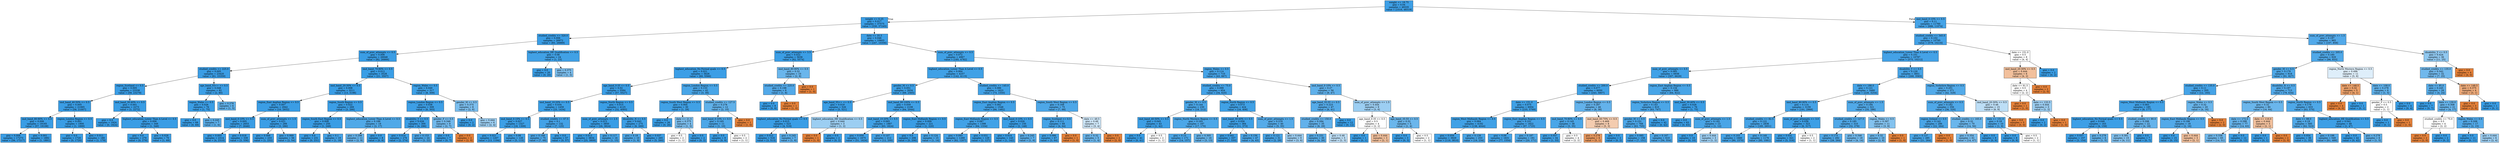 digraph Tree {
node [shape=box, style="filled", color="black"] ;
0 [label="weight <= 18.75\ngini = 0.04\nsamples = 49335\nvalue = [1016, 48319]", fillcolor="#399de5fa"] ;
1 [label="weight <= 6.25\ngini = 0.017\nsamples = 37575\nvalue = [330, 37245]", fillcolor="#399de5fd"] ;
0 -> 1 [labeldistance=2.5, labelangle=45, headlabel="True"] ;
2 [label="studied_credits <= 320.0\ngini = 0.006\nsamples = 26972\nvalue = [83, 26889]", fillcolor="#399de5fe"] ;
1 -> 2 ;
3 [label="num_of_prev_attempts <= 0.5\ngini = 0.006\nsamples = 26948\nvalue = [82, 26866]", fillcolor="#399de5fe"] ;
2 -> 3 ;
4 [label="studied_credits <= 225.0\ngini = 0.005\nsamples = 23420\nvalue = [61, 23359]", fillcolor="#399de5fe"] ;
3 -> 4 ;
5 [label="region_Scotland <= 0.5\ngini = 0.005\nsamples = 23338\nvalue = [59, 23279]", fillcolor="#399de5fe"] ;
4 -> 5 ;
6 [label="imd_band_40-50% <= 0.5\ngini = 0.005\nsamples = 21065\nvalue = [58, 21007]", fillcolor="#399de5fe"] ;
5 -> 6 ;
7 [label="imd_band_80-90% <= 0.5\ngini = 0.006\nsamples = 19165\nvalue = [57, 19108]", fillcolor="#399de5fe"] ;
6 -> 7 ;
8 [label="gini = 0.006\nsamples = 17273\nvalue = [56, 17217]", fillcolor="#399de5fe"] ;
7 -> 8 ;
9 [label="gini = 0.001\nsamples = 1892\nvalue = [1, 1891]", fillcolor="#399de5ff"] ;
7 -> 9 ;
10 [label="region_London Region <= 0.5\ngini = 0.001\nsamples = 1900\nvalue = [1, 1899]", fillcolor="#399de5ff"] ;
6 -> 10 ;
11 [label="gini = 0.0\nsamples = 1720\nvalue = [0, 1720]", fillcolor="#399de5ff"] ;
10 -> 11 ;
12 [label="gini = 0.011\nsamples = 180\nvalue = [1, 179]", fillcolor="#399de5fe"] ;
10 -> 12 ;
13 [label="imd_band_30-40% <= 0.5\ngini = 0.001\nsamples = 2273\nvalue = [1, 2272]", fillcolor="#399de5ff"] ;
5 -> 13 ;
14 [label="gini = 0.0\nsamples = 1924\nvalue = [0, 1924]", fillcolor="#399de5ff"] ;
13 -> 14 ;
15 [label="highest_education_Lower Than A Level <= 0.5\ngini = 0.006\nsamples = 349\nvalue = [1, 348]", fillcolor="#399de5fe"] ;
13 -> 15 ;
16 [label="gini = 0.0\nsamples = 279\nvalue = [0, 279]", fillcolor="#399de5ff"] ;
15 -> 16 ;
17 [label="gini = 0.028\nsamples = 70\nvalue = [1, 69]", fillcolor="#399de5fb"] ;
15 -> 17 ;
18 [label="age_band_55<= <= 0.5\ngini = 0.048\nsamples = 82\nvalue = [2, 80]", fillcolor="#399de5f9"] ;
4 -> 18 ;
19 [label="region_Wales <= 0.5\ngini = 0.026\nsamples = 76\nvalue = [1, 75]", fillcolor="#399de5fc"] ;
18 -> 19 ;
20 [label="gini = 0.0\nsamples = 69\nvalue = [0, 69]", fillcolor="#399de5ff"] ;
19 -> 20 ;
21 [label="gini = 0.245\nsamples = 7\nvalue = [1, 6]", fillcolor="#399de5d4"] ;
19 -> 21 ;
22 [label="gini = 0.278\nsamples = 6\nvalue = [1, 5]", fillcolor="#399de5cc"] ;
18 -> 22 ;
23 [label="imd_band_70-80% <= 0.5\ngini = 0.012\nsamples = 3528\nvalue = [21, 3507]", fillcolor="#399de5fd"] ;
3 -> 23 ;
24 [label="imd_band_20-30% <= 0.5\ngini = 0.008\nsamples = 3211\nvalue = [13, 3198]", fillcolor="#399de5fe"] ;
23 -> 24 ;
25 [label="region_East Anglian Region <= 0.5\ngini = 0.007\nsamples = 2942\nvalue = [10, 2932]", fillcolor="#399de5fe"] ;
24 -> 25 ;
26 [label="imd_band_0-10% <= 0.5\ngini = 0.005\nsamples = 2653\nvalue = [7, 2646]", fillcolor="#399de5fe"] ;
25 -> 26 ;
27 [label="gini = 0.003\nsamples = 2314\nvalue = [4, 2310]", fillcolor="#399de5ff"] ;
26 -> 27 ;
28 [label="gini = 0.018\nsamples = 339\nvalue = [3, 336]", fillcolor="#399de5fd"] ;
26 -> 28 ;
29 [label="num_of_prev_attempts <= 1.5\ngini = 0.021\nsamples = 289\nvalue = [3, 286]", fillcolor="#399de5fc"] ;
25 -> 29 ;
30 [label="gini = 0.009\nsamples = 233\nvalue = [1, 232]", fillcolor="#399de5fe"] ;
29 -> 30 ;
31 [label="gini = 0.069\nsamples = 56\nvalue = [2, 54]", fillcolor="#399de5f6"] ;
29 -> 31 ;
32 [label="region_South Region <= 0.5\ngini = 0.022\nsamples = 269\nvalue = [3, 266]", fillcolor="#399de5fc"] ;
24 -> 32 ;
33 [label="region_South East Region <= 0.5\ngini = 0.008\nsamples = 250\nvalue = [1, 249]", fillcolor="#399de5fe"] ;
32 -> 33 ;
34 [label="gini = 0.0\nsamples = 231\nvalue = [0, 231]", fillcolor="#399de5ff"] ;
33 -> 34 ;
35 [label="gini = 0.1\nsamples = 19\nvalue = [1, 18]", fillcolor="#399de5f1"] ;
33 -> 35 ;
36 [label="highest_education_Lower Than A Level <= 0.5\ngini = 0.188\nsamples = 19\nvalue = [2, 17]", fillcolor="#399de5e1"] ;
32 -> 36 ;
37 [label="gini = 0.298\nsamples = 11\nvalue = [2, 9]", fillcolor="#399de5c6"] ;
36 -> 37 ;
38 [label="gini = 0.0\nsamples = 8\nvalue = [0, 8]", fillcolor="#399de5ff"] ;
36 -> 38 ;
39 [label="region_Wales <= 0.5\ngini = 0.049\nsamples = 317\nvalue = [8, 309]", fillcolor="#399de5f8"] ;
23 -> 39 ;
40 [label="region_London Region <= 0.5\ngini = 0.038\nsamples = 309\nvalue = [6, 303]", fillcolor="#399de5fa"] ;
39 -> 40 ;
41 [label="disability_Y <= 0.5\ngini = 0.026\nsamples = 300\nvalue = [4, 296]", fillcolor="#399de5fc"] ;
40 -> 41 ;
42 [label="gini = 0.014\nsamples = 276\nvalue = [2, 274]", fillcolor="#399de5fd"] ;
41 -> 42 ;
43 [label="gini = 0.153\nsamples = 24\nvalue = [2, 22]", fillcolor="#399de5e8"] ;
41 -> 43 ;
44 [label="gender_F <= 0.5\ngini = 0.346\nsamples = 9\nvalue = [2, 7]", fillcolor="#399de5b6"] ;
40 -> 44 ;
45 [label="gini = 0.0\nsamples = 7\nvalue = [0, 7]", fillcolor="#399de5ff"] ;
44 -> 45 ;
46 [label="gini = 0.0\nsamples = 2\nvalue = [2, 0]", fillcolor="#e58139ff"] ;
44 -> 46 ;
47 [label="gender_M <= 0.5\ngini = 0.375\nsamples = 8\nvalue = [2, 6]", fillcolor="#399de5aa"] ;
39 -> 47 ;
48 [label="gini = 0.0\nsamples = 2\nvalue = [0, 2]", fillcolor="#399de5ff"] ;
47 -> 48 ;
49 [label="gini = 0.444\nsamples = 6\nvalue = [2, 4]", fillcolor="#399de57f"] ;
47 -> 49 ;
50 [label="highest_education_HE Qualification <= 0.5\ngini = 0.08\nsamples = 24\nvalue = [1, 23]", fillcolor="#399de5f4"] ;
2 -> 50 ;
51 [label="gini = 0.0\nsamples = 20\nvalue = [0, 20]", fillcolor="#399de5ff"] ;
50 -> 51 ;
52 [label="gini = 0.375\nsamples = 4\nvalue = [1, 3]", fillcolor="#399de5aa"] ;
50 -> 52 ;
53 [label="date <= 35.5\ngini = 0.046\nsamples = 10603\nvalue = [247, 10356]", fillcolor="#399de5f9"] ;
1 -> 53 ;
54 [label="num_of_prev_attempts <= 3.5\ngini = 0.022\nsamples = 5636\nvalue = [62, 5574]", fillcolor="#399de5fc"] ;
53 -> 54 ;
55 [label="highest_education_No Formal quals <= 0.5\ngini = 0.021\nsamples = 5626\nvalue = [60, 5566]", fillcolor="#399de5fc"] ;
54 -> 55 ;
56 [label="age_band_0-35 <= 0.5\ngini = 0.02\nsamples = 5584\nvalue = [57, 5527]", fillcolor="#399de5fc"] ;
55 -> 56 ;
57 [label="imd_band_10-20% <= 0.5\ngini = 0.034\nsamples = 1459\nvalue = [25, 1434]", fillcolor="#399de5fb"] ;
56 -> 57 ;
58 [label="imd_band_0-10% <= 0.5\ngini = 0.027\nsamples = 1327\nvalue = [18, 1309]", fillcolor="#399de5fb"] ;
57 -> 58 ;
59 [label="gini = 0.021\nsamples = 1207\nvalue = [13, 1194]", fillcolor="#399de5fc"] ;
58 -> 59 ;
60 [label="gini = 0.08\nsamples = 120\nvalue = [5, 115]", fillcolor="#399de5f4"] ;
58 -> 60 ;
61 [label="studied_credits <= 67.5\ngini = 0.1\nsamples = 132\nvalue = [7, 125]", fillcolor="#399de5f1"] ;
57 -> 61 ;
62 [label="gini = 0.169\nsamples = 75\nvalue = [7, 68]", fillcolor="#399de5e5"] ;
61 -> 62 ;
63 [label="gini = 0.0\nsamples = 57\nvalue = [0, 57]", fillcolor="#399de5ff"] ;
61 -> 63 ;
64 [label="region_North Region <= 0.5\ngini = 0.015\nsamples = 4125\nvalue = [32, 4093]", fillcolor="#399de5fd"] ;
56 -> 64 ;
65 [label="num_of_prev_attempts <= 2.5\ngini = 0.013\nsamples = 3850\nvalue = [26, 3824]", fillcolor="#399de5fd"] ;
64 -> 65 ;
66 [label="gini = 0.013\nsamples = 3834\nvalue = [25, 3809]", fillcolor="#399de5fd"] ;
65 -> 66 ;
67 [label="gini = 0.117\nsamples = 16\nvalue = [1, 15]", fillcolor="#399de5ee"] ;
65 -> 67 ;
68 [label="disability_N <= 0.5\ngini = 0.043\nsamples = 275\nvalue = [6, 269]", fillcolor="#399de5f9"] ;
64 -> 68 ;
69 [label="gini = 0.18\nsamples = 10\nvalue = [1, 9]", fillcolor="#399de5e3"] ;
68 -> 69 ;
70 [label="gini = 0.037\nsamples = 265\nvalue = [5, 260]", fillcolor="#399de5fa"] ;
68 -> 70 ;
71 [label="region_London Region <= 0.5\ngini = 0.133\nsamples = 42\nvalue = [3, 39]", fillcolor="#399de5eb"] ;
55 -> 71 ;
72 [label="region_South West Region <= 0.5\ngini = 0.064\nsamples = 30\nvalue = [1, 29]", fillcolor="#399de5f6"] ;
71 -> 72 ;
73 [label="gini = 0.0\nsamples = 26\nvalue = [0, 26]", fillcolor="#399de5ff"] ;
72 -> 73 ;
74 [label="date <= 21.5\ngini = 0.375\nsamples = 4\nvalue = [1, 3]", fillcolor="#399de5aa"] ;
72 -> 74 ;
75 [label="gini = 0.5\nsamples = 2\nvalue = [1, 1]", fillcolor="#e5813900"] ;
74 -> 75 ;
76 [label="gini = 0.0\nsamples = 2\nvalue = [0, 2]", fillcolor="#399de5ff"] ;
74 -> 76 ;
77 [label="studied_credits <= 127.5\ngini = 0.278\nsamples = 12\nvalue = [2, 10]", fillcolor="#399de5cc"] ;
71 -> 77 ;
78 [label="imd_band_0-10% <= 0.5\ngini = 0.165\nsamples = 11\nvalue = [1, 10]", fillcolor="#399de5e6"] ;
77 -> 78 ;
79 [label="gini = 0.0\nsamples = 9\nvalue = [0, 9]", fillcolor="#399de5ff"] ;
78 -> 79 ;
80 [label="gini = 0.5\nsamples = 2\nvalue = [1, 1]", fillcolor="#e5813900"] ;
78 -> 80 ;
81 [label="gini = 0.0\nsamples = 1\nvalue = [1, 0]", fillcolor="#e58139ff"] ;
77 -> 81 ;
82 [label="imd_band_80-90% <= 0.5\ngini = 0.32\nsamples = 10\nvalue = [2, 8]", fillcolor="#399de5bf"] ;
54 -> 82 ;
83 [label="studied_credits <= 225.0\ngini = 0.198\nsamples = 9\nvalue = [1, 8]", fillcolor="#399de5df"] ;
82 -> 83 ;
84 [label="gini = 0.0\nsamples = 8\nvalue = [0, 8]", fillcolor="#399de5ff"] ;
83 -> 84 ;
85 [label="gini = 0.0\nsamples = 1\nvalue = [1, 0]", fillcolor="#e58139ff"] ;
83 -> 85 ;
86 [label="gini = 0.0\nsamples = 1\nvalue = [1, 0]", fillcolor="#e58139ff"] ;
82 -> 86 ;
87 [label="num_of_prev_attempts <= 0.5\ngini = 0.072\nsamples = 4967\nvalue = [185, 4782]", fillcolor="#399de5f5"] ;
53 -> 87 ;
88 [label="highest_education_Lower Than A Level <= 0.5\ngini = 0.064\nsamples = 4257\nvalue = [142, 4115]", fillcolor="#399de5f6"] ;
87 -> 88 ;
89 [label="gender_M <= 0.5\ngini = 0.051\nsamples = 2634\nvalue = [69, 2565]", fillcolor="#399de5f8"] ;
88 -> 89 ;
90 [label="age_band_55<= <= 0.5\ngini = 0.019\nsamples = 526\nvalue = [5, 521]", fillcolor="#399de5fd"] ;
89 -> 90 ;
91 [label="highest_education_No Formal quals <= 0.5\ngini = 0.015\nsamples = 523\nvalue = [4, 519]", fillcolor="#399de5fd"] ;
90 -> 91 ;
92 [label="gini = 0.012\nsamples = 516\nvalue = [3, 513]", fillcolor="#399de5fe"] ;
91 -> 92 ;
93 [label="gini = 0.245\nsamples = 7\nvalue = [1, 6]", fillcolor="#399de5d4"] ;
91 -> 93 ;
94 [label="highest_education_HE Qualification <= 0.5\ngini = 0.444\nsamples = 3\nvalue = [1, 2]", fillcolor="#399de57f"] ;
90 -> 94 ;
95 [label="gini = 0.0\nsamples = 1\nvalue = [1, 0]", fillcolor="#e58139ff"] ;
94 -> 95 ;
96 [label="gini = 0.0\nsamples = 2\nvalue = [0, 2]", fillcolor="#399de5ff"] ;
94 -> 96 ;
97 [label="imd_band_90-100% <= 0.5\ngini = 0.059\nsamples = 2108\nvalue = [64, 2044]", fillcolor="#399de5f7"] ;
89 -> 97 ;
98 [label="imd_band_10-20% <= 0.5\ngini = 0.065\nsamples = 1887\nvalue = [63, 1824]", fillcolor="#399de5f6"] ;
97 -> 98 ;
99 [label="gini = 0.059\nsamples = 1675\nvalue = [51, 1624]", fillcolor="#399de5f7"] ;
98 -> 99 ;
100 [label="gini = 0.107\nsamples = 212\nvalue = [12, 200]", fillcolor="#399de5f0"] ;
98 -> 100 ;
101 [label="region_East Midlands Region <= 0.5\ngini = 0.009\nsamples = 221\nvalue = [1, 220]", fillcolor="#399de5fe"] ;
97 -> 101 ;
102 [label="gini = 0.0\nsamples = 206\nvalue = [0, 206]", fillcolor="#399de5ff"] ;
101 -> 102 ;
103 [label="gini = 0.124\nsamples = 15\nvalue = [1, 14]", fillcolor="#399de5ed"] ;
101 -> 103 ;
104 [label="studied_credits <= 145.0\ngini = 0.086\nsamples = 1623\nvalue = [73, 1550]", fillcolor="#399de5f3"] ;
88 -> 104 ;
105 [label="region_East Anglian Region <= 0.5\ngini = 0.082\nsamples = 1548\nvalue = [66, 1482]", fillcolor="#399de5f4"] ;
104 -> 105 ;
106 [label="region_East Midlands Region <= 0.5\ngini = 0.087\nsamples = 1398\nvalue = [64, 1334]", fillcolor="#399de5f3"] ;
105 -> 106 ;
107 [label="gini = 0.093\nsamples = 1269\nvalue = [62, 1207]", fillcolor="#399de5f2"] ;
106 -> 107 ;
108 [label="gini = 0.031\nsamples = 129\nvalue = [2, 127]", fillcolor="#399de5fb"] ;
106 -> 108 ;
109 [label="imd_band_0-10% <= 0.5\ngini = 0.026\nsamples = 150\nvalue = [2, 148]", fillcolor="#399de5fc"] ;
105 -> 109 ;
110 [label="gini = 0.014\nsamples = 143\nvalue = [1, 142]", fillcolor="#399de5fd"] ;
109 -> 110 ;
111 [label="gini = 0.245\nsamples = 7\nvalue = [1, 6]", fillcolor="#399de5d4"] ;
109 -> 111 ;
112 [label="region_South West Region <= 0.5\ngini = 0.169\nsamples = 75\nvalue = [7, 68]", fillcolor="#399de5e5"] ;
104 -> 112 ;
113 [label="region_Scotland <= 0.5\ngini = 0.111\nsamples = 68\nvalue = [4, 64]", fillcolor="#399de5ef"] ;
112 -> 113 ;
114 [label="gini = 0.086\nsamples = 67\nvalue = [3, 64]", fillcolor="#399de5f3"] ;
113 -> 114 ;
115 [label="gini = 0.0\nsamples = 1\nvalue = [1, 0]", fillcolor="#e58139ff"] ;
113 -> 115 ;
116 [label="date <= 49.5\ngini = 0.49\nsamples = 7\nvalue = [3, 4]", fillcolor="#399de540"] ;
112 -> 116 ;
117 [label="gini = 0.32\nsamples = 5\nvalue = [1, 4]", fillcolor="#399de5bf"] ;
116 -> 117 ;
118 [label="gini = 0.0\nsamples = 2\nvalue = [2, 0]", fillcolor="#e58139ff"] ;
116 -> 118 ;
119 [label="region_Wales <= 0.5\ngini = 0.114\nsamples = 710\nvalue = [43, 667]", fillcolor="#399de5ef"] ;
87 -> 119 ;
120 [label="studied_credits <= 75.0\ngini = 0.099\nsamples = 654\nvalue = [34, 620]", fillcolor="#399de5f1"] ;
119 -> 120 ;
121 [label="gender_M <= 0.5\ngini = 0.144\nsamples = 230\nvalue = [18, 212]", fillcolor="#399de5e9"] ;
120 -> 121 ;
122 [label="imd_band_40-50% <= 0.5\ngini = 0.045\nsamples = 43\nvalue = [1, 42]", fillcolor="#399de5f9"] ;
121 -> 122 ;
123 [label="gini = 0.0\nsamples = 41\nvalue = [0, 41]", fillcolor="#399de5ff"] ;
122 -> 123 ;
124 [label="gini = 0.5\nsamples = 2\nvalue = [1, 1]", fillcolor="#e5813900"] ;
122 -> 124 ;
125 [label="region_North Western Region <= 0.5\ngini = 0.165\nsamples = 187\nvalue = [17, 170]", fillcolor="#399de5e6"] ;
121 -> 125 ;
126 [label="gini = 0.15\nsamples = 171\nvalue = [14, 157]", fillcolor="#399de5e8"] ;
125 -> 126 ;
127 [label="gini = 0.305\nsamples = 16\nvalue = [3, 13]", fillcolor="#399de5c4"] ;
125 -> 127 ;
128 [label="region_North Region <= 0.5\ngini = 0.073\nsamples = 424\nvalue = [16, 408]", fillcolor="#399de5f5"] ;
120 -> 128 ;
129 [label="imd_band_30-40% <= 0.5\ngini = 0.056\nsamples = 384\nvalue = [11, 373]", fillcolor="#399de5f7"] ;
128 -> 129 ;
130 [label="gini = 0.041\nsamples = 337\nvalue = [7, 330]", fillcolor="#399de5fa"] ;
129 -> 130 ;
131 [label="gini = 0.156\nsamples = 47\nvalue = [4, 43]", fillcolor="#399de5e7"] ;
129 -> 131 ;
132 [label="num_of_prev_attempts <= 1.5\ngini = 0.219\nsamples = 40\nvalue = [5, 35]", fillcolor="#399de5db"] ;
128 -> 132 ;
133 [label="gini = 0.121\nsamples = 31\nvalue = [2, 29]", fillcolor="#399de5ed"] ;
132 -> 133 ;
134 [label="gini = 0.444\nsamples = 9\nvalue = [3, 6]", fillcolor="#399de57f"] ;
132 -> 134 ;
135 [label="imd_band_0-10% <= 0.5\ngini = 0.27\nsamples = 56\nvalue = [9, 47]", fillcolor="#399de5ce"] ;
119 -> 135 ;
136 [label="age_band_35-55 <= 0.5\ngini = 0.223\nsamples = 47\nvalue = [6, 41]", fillcolor="#399de5da"] ;
135 -> 136 ;
137 [label="studied_credits <= 150.0\ngini = 0.284\nsamples = 35\nvalue = [6, 29]", fillcolor="#399de5ca"] ;
136 -> 137 ;
138 [label="gini = 0.231\nsamples = 30\nvalue = [4, 26]", fillcolor="#399de5d8"] ;
137 -> 138 ;
139 [label="gini = 0.48\nsamples = 5\nvalue = [2, 3]", fillcolor="#399de555"] ;
137 -> 139 ;
140 [label="gini = 0.0\nsamples = 12\nvalue = [0, 12]", fillcolor="#399de5ff"] ;
136 -> 140 ;
141 [label="num_of_prev_attempts <= 1.5\ngini = 0.444\nsamples = 9\nvalue = [3, 6]", fillcolor="#399de57f"] ;
135 -> 141 ;
142 [label="age_band_0-35 <= 0.5\ngini = 0.5\nsamples = 4\nvalue = [2, 2]", fillcolor="#e5813900"] ;
141 -> 142 ;
143 [label="gini = 0.0\nsamples = 1\nvalue = [0, 1]", fillcolor="#399de5ff"] ;
142 -> 143 ;
144 [label="gini = 0.444\nsamples = 3\nvalue = [2, 1]", fillcolor="#e581397f"] ;
142 -> 144 ;
145 [label="age_band_35-55 <= 0.5\ngini = 0.32\nsamples = 5\nvalue = [1, 4]", fillcolor="#399de5bf"] ;
141 -> 145 ;
146 [label="gini = 0.0\nsamples = 3\nvalue = [0, 3]", fillcolor="#399de5ff"] ;
145 -> 146 ;
147 [label="gini = 0.5\nsamples = 2\nvalue = [1, 1]", fillcolor="#e5813900"] ;
145 -> 147 ;
148 [label="imd_band_0-10% <= 0.5\ngini = 0.11\nsamples = 11760\nvalue = [686, 11074]", fillcolor="#399de5ef"] ;
0 -> 148 [labeldistance=2.5, labelangle=-45, headlabel="False"] ;
149 [label="studied_credits <= 345.0\ngini = 0.102\nsamples = 10795\nvalue = [579, 10216]", fillcolor="#399de5f1"] ;
148 -> 149 ;
150 [label="highest_education_Lower Than A Level <= 0.5\ngini = 0.101\nsamples = 10787\nvalue = [575, 10212]", fillcolor="#399de5f1"] ;
149 -> 150 ;
151 [label="num_of_prev_attempts <= 0.5\ngini = 0.085\nsamples = 6936\nvalue = [307, 6629]", fillcolor="#399de5f3"] ;
150 -> 151 ;
152 [label="studied_credits <= 200.0\ngini = 0.077\nsamples = 6050\nvalue = [243, 5807]", fillcolor="#399de5f4"] ;
151 -> 152 ;
153 [label="date <= 151.0\ngini = 0.075\nsamples = 6004\nvalue = [235, 5769]", fillcolor="#399de5f5"] ;
152 -> 153 ;
154 [label="region_West Midlands Region <= 0.5\ngini = 0.064\nsamples = 4182\nvalue = [138, 4044]", fillcolor="#399de5f6"] ;
153 -> 154 ;
155 [label="gini = 0.059\nsamples = 3929\nvalue = [119, 3810]", fillcolor="#399de5f7"] ;
154 -> 155 ;
156 [label="gini = 0.139\nsamples = 253\nvalue = [19, 234]", fillcolor="#399de5ea"] ;
154 -> 156 ;
157 [label="region_East Anglian Region <= 0.5\ngini = 0.101\nsamples = 1822\nvalue = [97, 1725]", fillcolor="#399de5f1"] ;
153 -> 157 ;
158 [label="gini = 0.09\nsamples = 1631\nvalue = [77, 1554]", fillcolor="#399de5f2"] ;
157 -> 158 ;
159 [label="gini = 0.187\nsamples = 191\nvalue = [20, 171]", fillcolor="#399de5e1"] ;
157 -> 159 ;
160 [label="region_London Region <= 0.5\ngini = 0.287\nsamples = 46\nvalue = [8, 38]", fillcolor="#399de5c9"] ;
152 -> 160 ;
161 [label="imd_band_70-80% <= 0.5\ngini = 0.145\nsamples = 38\nvalue = [3, 35]", fillcolor="#399de5e9"] ;
160 -> 161 ;
162 [label="gini = 0.057\nsamples = 34\nvalue = [1, 33]", fillcolor="#399de5f7"] ;
161 -> 162 ;
163 [label="gini = 0.5\nsamples = 4\nvalue = [2, 2]", fillcolor="#e5813900"] ;
161 -> 163 ;
164 [label="imd_band_60-70% <= 0.5\ngini = 0.469\nsamples = 8\nvalue = [5, 3]", fillcolor="#e5813966"] ;
160 -> 164 ;
165 [label="gini = 0.278\nsamples = 6\nvalue = [5, 1]", fillcolor="#e58139cc"] ;
164 -> 165 ;
166 [label="gini = 0.0\nsamples = 2\nvalue = [0, 2]", fillcolor="#399de5ff"] ;
164 -> 166 ;
167 [label="region_East Anglian Region <= 0.5\ngini = 0.134\nsamples = 886\nvalue = [64, 822]", fillcolor="#399de5eb"] ;
151 -> 167 ;
168 [label="region_Yorkshire Region <= 0.5\ngini = 0.143\nsamples = 810\nvalue = [63, 747]", fillcolor="#399de5e9"] ;
167 -> 168 ;
169 [label="gender_M <= 0.5\ngini = 0.151\nsamples = 768\nvalue = [63, 705]", fillcolor="#399de5e8"] ;
168 -> 169 ;
170 [label="gini = 0.085\nsamples = 158\nvalue = [7, 151]", fillcolor="#399de5f3"] ;
169 -> 170 ;
171 [label="gini = 0.167\nsamples = 610\nvalue = [56, 554]", fillcolor="#399de5e5"] ;
169 -> 171 ;
172 [label="gini = 0.0\nsamples = 42\nvalue = [0, 42]", fillcolor="#399de5ff"] ;
168 -> 172 ;
173 [label="imd_band_30-40% <= 0.5\ngini = 0.026\nsamples = 76\nvalue = [1, 75]", fillcolor="#399de5fc"] ;
167 -> 173 ;
174 [label="gini = 0.0\nsamples = 63\nvalue = [0, 63]", fillcolor="#399de5ff"] ;
173 -> 174 ;
175 [label="num_of_prev_attempts <= 1.5\ngini = 0.142\nsamples = 13\nvalue = [1, 12]", fillcolor="#399de5ea"] ;
173 -> 175 ;
176 [label="gini = 0.0\nsamples = 10\nvalue = [0, 10]", fillcolor="#399de5ff"] ;
175 -> 176 ;
177 [label="gini = 0.444\nsamples = 3\nvalue = [1, 2]", fillcolor="#399de57f"] ;
175 -> 177 ;
178 [label="disability_Y <= 0.5\ngini = 0.129\nsamples = 3851\nvalue = [268, 3583]", fillcolor="#399de5ec"] ;
150 -> 178 ;
179 [label="date <= 186.0\ngini = 0.121\nsamples = 3480\nvalue = [226, 3254]", fillcolor="#399de5ed"] ;
178 -> 179 ;
180 [label="imd_band_80-90% <= 0.5\ngini = 0.114\nsamples = 3159\nvalue = [191, 2968]", fillcolor="#399de5ef"] ;
179 -> 180 ;
181 [label="studied_credits <= 82.5\ngini = 0.122\nsamples = 2836\nvalue = [185, 2651]", fillcolor="#399de5ed"] ;
180 -> 181 ;
182 [label="gini = 0.103\nsamples = 1660\nvalue = [90, 1570]", fillcolor="#399de5f0"] ;
181 -> 182 ;
183 [label="gini = 0.149\nsamples = 1176\nvalue = [95, 1081]", fillcolor="#399de5e9"] ;
181 -> 183 ;
184 [label="num_of_prev_attempts <= 3.0\ngini = 0.036\nsamples = 323\nvalue = [6, 317]", fillcolor="#399de5fa"] ;
180 -> 184 ;
185 [label="gini = 0.031\nsamples = 321\nvalue = [5, 316]", fillcolor="#399de5fb"] ;
184 -> 185 ;
186 [label="gini = 0.5\nsamples = 2\nvalue = [1, 1]", fillcolor="#e5813900"] ;
184 -> 186 ;
187 [label="num_of_prev_attempts <= 1.5\ngini = 0.194\nsamples = 321\nvalue = [35, 286]", fillcolor="#399de5e0"] ;
179 -> 187 ;
188 [label="studied_credits <= 127.5\ngini = 0.185\nsamples = 310\nvalue = [32, 278]", fillcolor="#399de5e2"] ;
187 -> 188 ;
189 [label="gini = 0.173\nsamples = 292\nvalue = [28, 264]", fillcolor="#399de5e4"] ;
188 -> 189 ;
190 [label="gini = 0.346\nsamples = 18\nvalue = [4, 14]", fillcolor="#399de5b6"] ;
188 -> 190 ;
191 [label="region_Wales <= 0.5\ngini = 0.397\nsamples = 11\nvalue = [3, 8]", fillcolor="#399de59f"] ;
187 -> 191 ;
192 [label="gini = 0.32\nsamples = 10\nvalue = [2, 8]", fillcolor="#399de5bf"] ;
191 -> 192 ;
193 [label="gini = 0.0\nsamples = 1\nvalue = [1, 0]", fillcolor="#e58139ff"] ;
191 -> 193 ;
194 [label="region_Yorkshire Region <= 0.5\ngini = 0.201\nsamples = 371\nvalue = [42, 329]", fillcolor="#399de5de"] ;
178 -> 194 ;
195 [label="num_of_prev_attempts <= 0.5\ngini = 0.182\nsamples = 356\nvalue = [36, 320]", fillcolor="#399de5e2"] ;
194 -> 195 ;
196 [label="region_Ireland <= 0.5\ngini = 0.142\nsamples = 286\nvalue = [22, 264]", fillcolor="#399de5ea"] ;
195 -> 196 ;
197 [label="gini = 0.137\nsamples = 285\nvalue = [21, 264]", fillcolor="#399de5eb"] ;
196 -> 197 ;
198 [label="gini = 0.0\nsamples = 1\nvalue = [1, 0]", fillcolor="#e58139ff"] ;
196 -> 198 ;
199 [label="studied_credits <= 165.0\ngini = 0.32\nsamples = 70\nvalue = [14, 56]", fillcolor="#399de5bf"] ;
195 -> 199 ;
200 [label="gini = 0.354\nsamples = 61\nvalue = [14, 47]", fillcolor="#399de5b3"] ;
199 -> 200 ;
201 [label="gini = 0.0\nsamples = 9\nvalue = [0, 9]", fillcolor="#399de5ff"] ;
199 -> 201 ;
202 [label="imd_band_20-30% <= 0.5\ngini = 0.48\nsamples = 15\nvalue = [6, 9]", fillcolor="#399de555"] ;
194 -> 202 ;
203 [label="date <= 151.0\ngini = 0.18\nsamples = 10\nvalue = [1, 9]", fillcolor="#399de5e3"] ;
202 -> 203 ;
204 [label="gini = 0.0\nsamples = 8\nvalue = [0, 8]", fillcolor="#399de5ff"] ;
203 -> 204 ;
205 [label="gini = 0.5\nsamples = 2\nvalue = [1, 1]", fillcolor="#e5813900"] ;
203 -> 205 ;
206 [label="gini = 0.0\nsamples = 5\nvalue = [5, 0]", fillcolor="#e58139ff"] ;
202 -> 206 ;
207 [label="date <= 151.0\ngini = 0.5\nsamples = 8\nvalue = [4, 4]", fillcolor="#e5813900"] ;
149 -> 207 ;
208 [label="imd_band_20-30% <= 0.5\ngini = 0.444\nsamples = 6\nvalue = [4, 2]", fillcolor="#e581397f"] ;
207 -> 208 ;
209 [label="date <= 91.5\ngini = 0.5\nsamples = 4\nvalue = [2, 2]", fillcolor="#e5813900"] ;
208 -> 209 ;
210 [label="gini = 0.0\nsamples = 1\nvalue = [1, 0]", fillcolor="#e58139ff"] ;
209 -> 210 ;
211 [label="date <= 133.5\ngini = 0.444\nsamples = 3\nvalue = [1, 2]", fillcolor="#399de57f"] ;
209 -> 211 ;
212 [label="gini = 0.0\nsamples = 2\nvalue = [0, 2]", fillcolor="#399de5ff"] ;
211 -> 212 ;
213 [label="gini = 0.0\nsamples = 1\nvalue = [1, 0]", fillcolor="#e58139ff"] ;
211 -> 213 ;
214 [label="gini = 0.0\nsamples = 2\nvalue = [2, 0]", fillcolor="#e58139ff"] ;
208 -> 214 ;
215 [label="gini = 0.0\nsamples = 2\nvalue = [0, 2]", fillcolor="#399de5ff"] ;
207 -> 215 ;
216 [label="num_of_prev_attempts <= 1.5\ngini = 0.197\nsamples = 965\nvalue = [107, 858]", fillcolor="#399de5df"] ;
148 -> 216 ;
217 [label="studied_credits <= 205.0\ngini = 0.185\nsamples = 929\nvalue = [96, 833]", fillcolor="#399de5e2"] ;
216 -> 217 ;
218 [label="gender_M <= 0.5\ngini = 0.179\nsamples = 918\nvalue = [91, 827]", fillcolor="#399de5e3"] ;
217 -> 218 ;
219 [label="studied_credits <= 135.0\ngini = 0.11\nsamples = 205\nvalue = [12, 193]", fillcolor="#399de5ef"] ;
218 -> 219 ;
220 [label="region_West Midlands Region <= 0.5\ngini = 0.083\nsamples = 185\nvalue = [8, 177]", fillcolor="#399de5f3"] ;
219 -> 220 ;
221 [label="highest_education_No Formal quals <= 0.5\ngini = 0.048\nsamples = 163\nvalue = [4, 159]", fillcolor="#399de5f9"] ;
220 -> 221 ;
222 [label="gini = 0.037\nsamples = 157\nvalue = [3, 154]", fillcolor="#399de5fa"] ;
221 -> 222 ;
223 [label="gini = 0.278\nsamples = 6\nvalue = [1, 5]", fillcolor="#399de5cc"] ;
221 -> 223 ;
224 [label="studied_credits <= 90.0\ngini = 0.298\nsamples = 22\nvalue = [4, 18]", fillcolor="#399de5c6"] ;
220 -> 224 ;
225 [label="gini = 0.391\nsamples = 15\nvalue = [4, 11]", fillcolor="#399de5a2"] ;
224 -> 225 ;
226 [label="gini = 0.0\nsamples = 7\nvalue = [0, 7]", fillcolor="#399de5ff"] ;
224 -> 226 ;
227 [label="region_Wales <= 0.5\ngini = 0.32\nsamples = 20\nvalue = [4, 16]", fillcolor="#399de5bf"] ;
219 -> 227 ;
228 [label="region_East Midlands Region <= 0.5\ngini = 0.198\nsamples = 18\nvalue = [2, 16]", fillcolor="#399de5df"] ;
227 -> 228 ;
229 [label="gini = 0.0\nsamples = 15\nvalue = [0, 15]", fillcolor="#399de5ff"] ;
228 -> 229 ;
230 [label="gini = 0.444\nsamples = 3\nvalue = [2, 1]", fillcolor="#e581397f"] ;
228 -> 230 ;
231 [label="gini = 0.0\nsamples = 2\nvalue = [2, 0]", fillcolor="#e58139ff"] ;
227 -> 231 ;
232 [label="disability_N <= 0.5\ngini = 0.197\nsamples = 713\nvalue = [79, 634]", fillcolor="#399de5df"] ;
218 -> 232 ;
233 [label="region_South West Region <= 0.5\ngini = 0.32\nsamples = 80\nvalue = [16, 64]", fillcolor="#399de5bf"] ;
232 -> 233 ;
234 [label="date <= 172.0\ngini = 0.298\nsamples = 77\nvalue = [14, 63]", fillcolor="#399de5c6"] ;
233 -> 234 ;
235 [label="gini = 0.338\nsamples = 65\nvalue = [14, 51]", fillcolor="#399de5b9"] ;
234 -> 235 ;
236 [label="gini = 0.0\nsamples = 12\nvalue = [0, 12]", fillcolor="#399de5ff"] ;
234 -> 236 ;
237 [label="date <= 116.0\ngini = 0.444\nsamples = 3\nvalue = [2, 1]", fillcolor="#e581397f"] ;
233 -> 237 ;
238 [label="gini = 0.0\nsamples = 1\nvalue = [0, 1]", fillcolor="#399de5ff"] ;
237 -> 238 ;
239 [label="gini = 0.0\nsamples = 2\nvalue = [2, 0]", fillcolor="#e58139ff"] ;
237 -> 239 ;
240 [label="region_North Region <= 0.5\ngini = 0.179\nsamples = 633\nvalue = [63, 570]", fillcolor="#399de5e3"] ;
232 -> 240 ;
241 [label="date <= 88.0\ngini = 0.19\nsamples = 585\nvalue = [62, 523]", fillcolor="#399de5e1"] ;
240 -> 241 ;
242 [label="gini = 0.054\nsamples = 36\nvalue = [1, 35]", fillcolor="#399de5f8"] ;
241 -> 242 ;
243 [label="gini = 0.198\nsamples = 549\nvalue = [61, 488]", fillcolor="#399de5df"] ;
241 -> 243 ;
244 [label="highest_education_HE Qualification <= 0.5\ngini = 0.041\nsamples = 48\nvalue = [1, 47]", fillcolor="#399de5fa"] ;
240 -> 244 ;
245 [label="gini = 0.0\nsamples = 42\nvalue = [0, 42]", fillcolor="#399de5ff"] ;
244 -> 245 ;
246 [label="gini = 0.278\nsamples = 6\nvalue = [1, 5]", fillcolor="#399de5cc"] ;
244 -> 246 ;
247 [label="region_North Western Region <= 0.5\ngini = 0.496\nsamples = 11\nvalue = [5, 6]", fillcolor="#399de52a"] ;
217 -> 247 ;
248 [label="date <= 148.5\ngini = 0.32\nsamples = 5\nvalue = [4, 1]", fillcolor="#e58139bf"] ;
247 -> 248 ;
249 [label="gini = 0.0\nsamples = 4\nvalue = [4, 0]", fillcolor="#e58139ff"] ;
248 -> 249 ;
250 [label="gini = 0.0\nsamples = 1\nvalue = [0, 1]", fillcolor="#399de5ff"] ;
248 -> 250 ;
251 [label="date <= 108.0\ngini = 0.278\nsamples = 6\nvalue = [1, 5]", fillcolor="#399de5cc"] ;
247 -> 251 ;
252 [label="gender_F <= 0.5\ngini = 0.5\nsamples = 2\nvalue = [1, 1]", fillcolor="#e5813900"] ;
251 -> 252 ;
253 [label="gini = 0.0\nsamples = 1\nvalue = [0, 1]", fillcolor="#399de5ff"] ;
252 -> 253 ;
254 [label="gini = 0.0\nsamples = 1\nvalue = [1, 0]", fillcolor="#e58139ff"] ;
252 -> 254 ;
255 [label="gini = 0.0\nsamples = 4\nvalue = [0, 4]", fillcolor="#399de5ff"] ;
251 -> 255 ;
256 [label="disability_Y <= 0.5\ngini = 0.424\nsamples = 36\nvalue = [11, 25]", fillcolor="#399de58f"] ;
216 -> 256 ;
257 [label="studied_credits <= 135.0\ngini = 0.342\nsamples = 32\nvalue = [7, 25]", fillcolor="#399de5b8"] ;
256 -> 257 ;
258 [label="date <= 95.0\ngini = 0.245\nsamples = 28\nvalue = [4, 24]", fillcolor="#399de5d4"] ;
257 -> 258 ;
259 [label="gini = 0.0\nsamples = 7\nvalue = [0, 7]", fillcolor="#399de5ff"] ;
258 -> 259 ;
260 [label="date <= 130.0\ngini = 0.308\nsamples = 21\nvalue = [4, 17]", fillcolor="#399de5c3"] ;
258 -> 260 ;
261 [label="studied_credits <= 75.0\ngini = 0.5\nsamples = 4\nvalue = [2, 2]", fillcolor="#e5813900"] ;
260 -> 261 ;
262 [label="gini = 0.0\nsamples = 2\nvalue = [2, 0]", fillcolor="#e58139ff"] ;
261 -> 262 ;
263 [label="gini = 0.0\nsamples = 2\nvalue = [0, 2]", fillcolor="#399de5ff"] ;
261 -> 263 ;
264 [label="region_Wales <= 0.5\ngini = 0.208\nsamples = 17\nvalue = [2, 15]", fillcolor="#399de5dd"] ;
260 -> 264 ;
265 [label="gini = 0.0\nsamples = 11\nvalue = [0, 11]", fillcolor="#399de5ff"] ;
264 -> 265 ;
266 [label="gini = 0.444\nsamples = 6\nvalue = [2, 4]", fillcolor="#399de57f"] ;
264 -> 266 ;
267 [label="date <= 148.5\ngini = 0.375\nsamples = 4\nvalue = [3, 1]", fillcolor="#e58139aa"] ;
257 -> 267 ;
268 [label="gini = 0.0\nsamples = 3\nvalue = [3, 0]", fillcolor="#e58139ff"] ;
267 -> 268 ;
269 [label="gini = 0.0\nsamples = 1\nvalue = [0, 1]", fillcolor="#399de5ff"] ;
267 -> 269 ;
270 [label="gini = 0.0\nsamples = 4\nvalue = [4, 0]", fillcolor="#e58139ff"] ;
256 -> 270 ;
}